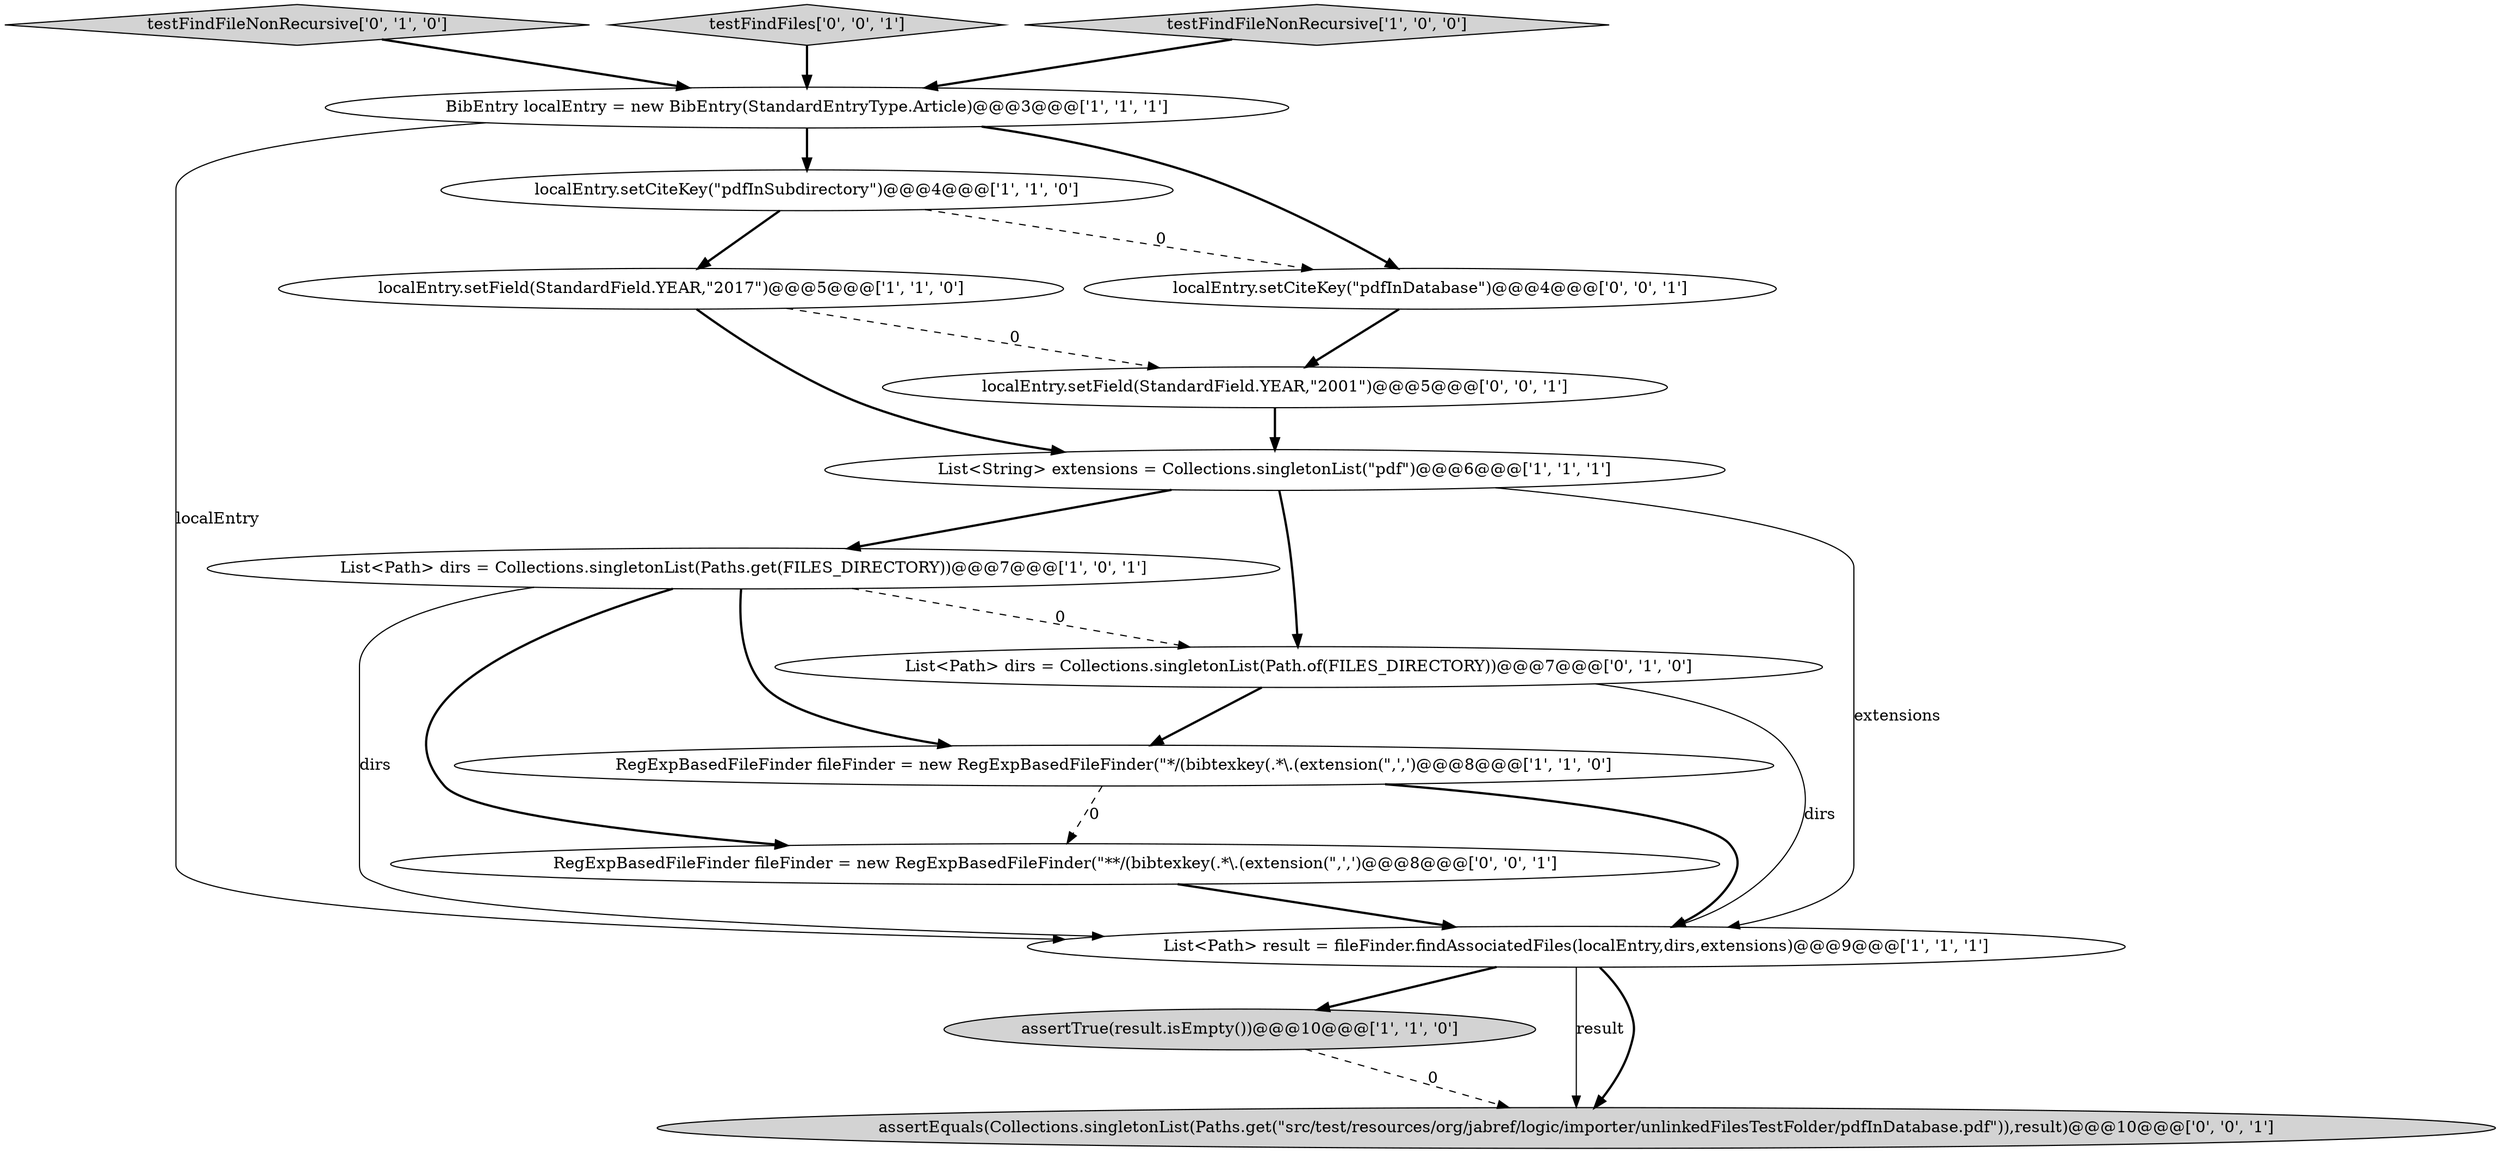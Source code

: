 digraph {
7 [style = filled, label = "BibEntry localEntry = new BibEntry(StandardEntryType.Article)@@@3@@@['1', '1', '1']", fillcolor = white, shape = ellipse image = "AAA0AAABBB1BBB"];
9 [style = filled, label = "testFindFileNonRecursive['0', '1', '0']", fillcolor = lightgray, shape = diamond image = "AAA0AAABBB2BBB"];
15 [style = filled, label = "assertEquals(Collections.singletonList(Paths.get(\"src/test/resources/org/jabref/logic/importer/unlinkedFilesTestFolder/pdfInDatabase.pdf\")),result)@@@10@@@['0', '0', '1']", fillcolor = lightgray, shape = ellipse image = "AAA0AAABBB3BBB"];
5 [style = filled, label = "List<Path> dirs = Collections.singletonList(Paths.get(FILES_DIRECTORY))@@@7@@@['1', '0', '1']", fillcolor = white, shape = ellipse image = "AAA0AAABBB1BBB"];
2 [style = filled, label = "assertTrue(result.isEmpty())@@@10@@@['1', '1', '0']", fillcolor = lightgray, shape = ellipse image = "AAA0AAABBB1BBB"];
13 [style = filled, label = "localEntry.setField(StandardField.YEAR,\"2001\")@@@5@@@['0', '0', '1']", fillcolor = white, shape = ellipse image = "AAA0AAABBB3BBB"];
4 [style = filled, label = "List<String> extensions = Collections.singletonList(\"pdf\")@@@6@@@['1', '1', '1']", fillcolor = white, shape = ellipse image = "AAA0AAABBB1BBB"];
6 [style = filled, label = "localEntry.setCiteKey(\"pdfInSubdirectory\")@@@4@@@['1', '1', '0']", fillcolor = white, shape = ellipse image = "AAA0AAABBB1BBB"];
14 [style = filled, label = "localEntry.setCiteKey(\"pdfInDatabase\")@@@4@@@['0', '0', '1']", fillcolor = white, shape = ellipse image = "AAA0AAABBB3BBB"];
10 [style = filled, label = "List<Path> dirs = Collections.singletonList(Path.of(FILES_DIRECTORY))@@@7@@@['0', '1', '0']", fillcolor = white, shape = ellipse image = "AAA1AAABBB2BBB"];
3 [style = filled, label = "localEntry.setField(StandardField.YEAR,\"2017\")@@@5@@@['1', '1', '0']", fillcolor = white, shape = ellipse image = "AAA0AAABBB1BBB"];
11 [style = filled, label = "testFindFiles['0', '0', '1']", fillcolor = lightgray, shape = diamond image = "AAA0AAABBB3BBB"];
1 [style = filled, label = "List<Path> result = fileFinder.findAssociatedFiles(localEntry,dirs,extensions)@@@9@@@['1', '1', '1']", fillcolor = white, shape = ellipse image = "AAA0AAABBB1BBB"];
0 [style = filled, label = "RegExpBasedFileFinder fileFinder = new RegExpBasedFileFinder(\"*/(bibtexkey(.*\\.(extension(\",',')@@@8@@@['1', '1', '0']", fillcolor = white, shape = ellipse image = "AAA0AAABBB1BBB"];
8 [style = filled, label = "testFindFileNonRecursive['1', '0', '0']", fillcolor = lightgray, shape = diamond image = "AAA0AAABBB1BBB"];
12 [style = filled, label = "RegExpBasedFileFinder fileFinder = new RegExpBasedFileFinder(\"**/(bibtexkey(.*\\.(extension(\",',')@@@8@@@['0', '0', '1']", fillcolor = white, shape = ellipse image = "AAA0AAABBB3BBB"];
0->12 [style = dashed, label="0"];
7->1 [style = solid, label="localEntry"];
13->4 [style = bold, label=""];
5->1 [style = solid, label="dirs"];
6->14 [style = dashed, label="0"];
1->15 [style = solid, label="result"];
4->5 [style = bold, label=""];
7->6 [style = bold, label=""];
14->13 [style = bold, label=""];
12->1 [style = bold, label=""];
2->15 [style = dashed, label="0"];
3->13 [style = dashed, label="0"];
0->1 [style = bold, label=""];
11->7 [style = bold, label=""];
7->14 [style = bold, label=""];
5->0 [style = bold, label=""];
6->3 [style = bold, label=""];
1->15 [style = bold, label=""];
10->1 [style = solid, label="dirs"];
4->10 [style = bold, label=""];
5->10 [style = dashed, label="0"];
8->7 [style = bold, label=""];
5->12 [style = bold, label=""];
4->1 [style = solid, label="extensions"];
1->2 [style = bold, label=""];
3->4 [style = bold, label=""];
10->0 [style = bold, label=""];
9->7 [style = bold, label=""];
}
